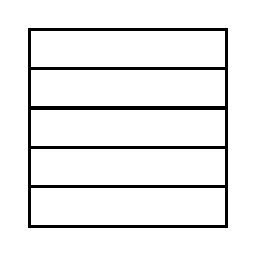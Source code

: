 \begin{tikzpicture}[very thick, scale=.5]
    \draw (0,4) rectangle (5,5);
    \draw (0,3) rectangle (5,4);
    \draw (0,2) rectangle (5,3);
    \draw (0,1) rectangle (5,2);
    \draw (0,0) rectangle (5,1);
\end{tikzpicture}
